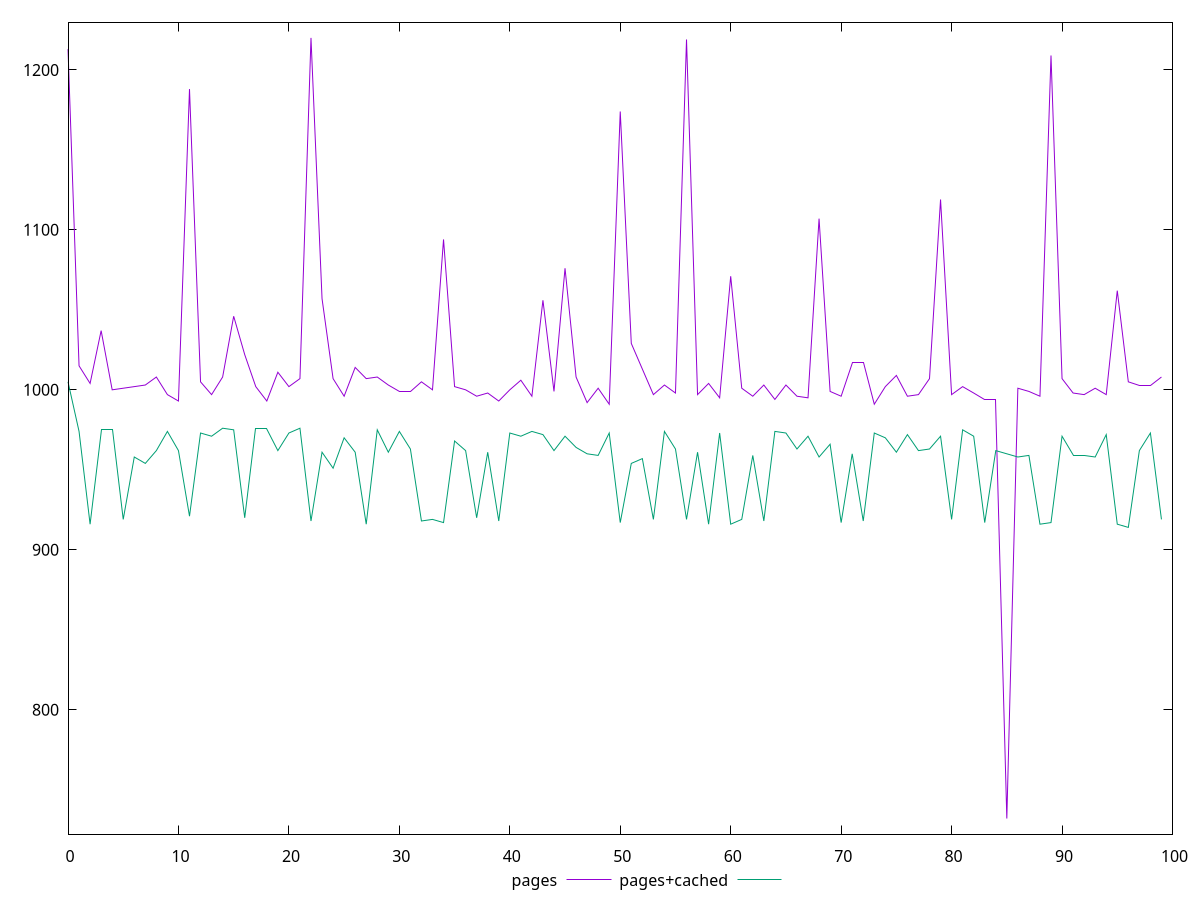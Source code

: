reset
set terminal svg size 640, 500 enhanced background rgb 'white'
set output "reprap/render-blocking-resources/comparison/line/1_vs_2.svg"

$pages <<EOF
0 1213
1 1015
2 1004
3 1037
4 1000
5 1001
6 1002
7 1003
8 1008
9 997
10 993
11 1188
12 1005
13 997
14 1008
15 1046
16 1022
17 1002
18 993
19 1011
20 1002
21 1007
22 1220
23 1057
24 1007
25 996
26 1014
27 1007
28 1008
29 1003
30 999
31 999
32 1005
33 1000
34 1094
35 1002
36 1000
37 996
38 998
39 993
40 1000
41 1006
42 996
43 1056
44 999
45 1076
46 1008
47 992
48 1001
49 991
50 1174
51 1029
52 1013
53 997
54 1003
55 998
56 1219
57 997
58 1004
59 995
60 1071
61 1001
62 996
63 1003
64 994
65 1003
66 996
67 995
68 1107
69 999
70 996
71 1017
72 1017
73 991
74 1002
75 1009
76 996
77 997
78 1007
79 1119
80 997
81 1002
82 998
83 994
84 994
85 732
86 1001
87 999
88 996
89 1209
90 1007
91 998
92 997
93 1001
94 997
95 1062
96 1005
97 1003
98 1003
99 1008
EOF

$pagesCached <<EOF
0 1005
1 974
2 916
3 975
4 975
5 919
6 958
7 954
8 962
9 974
10 962
11 921
12 973
13 971
14 976
15 975
16 920
17 976
18 976
19 962
20 973
21 976
22 918
23 961
24 951
25 970
26 961
27 916
28 975
29 961
30 974
31 963
32 918
33 919
34 917
35 968
36 962
37 920
38 961
39 918
40 973
41 971
42 974
43 972
44 962
45 971
46 964
47 960
48 959
49 973
50 917
51 954
52 957
53 919
54 974
55 963
56 919
57 961
58 916
59 973
60 916
61 919
62 959
63 918
64 974
65 973
66 963
67 971
68 958
69 966
70 917
71 960
72 918
73 973
74 970
75 961
76 972
77 962
78 963
79 971
80 919
81 975
82 971
83 917
84 962
85 960
86 958
87 959
88 916
89 917
90 971
91 959
92 959
93 958
94 972
95 916
96 914
97 962
98 973
99 919
EOF

set key outside below
set yrange [722.24:1229.76]

plot \
  $pages title "pages" with line, \
  $pagesCached title "pages+cached" with line, \


reset